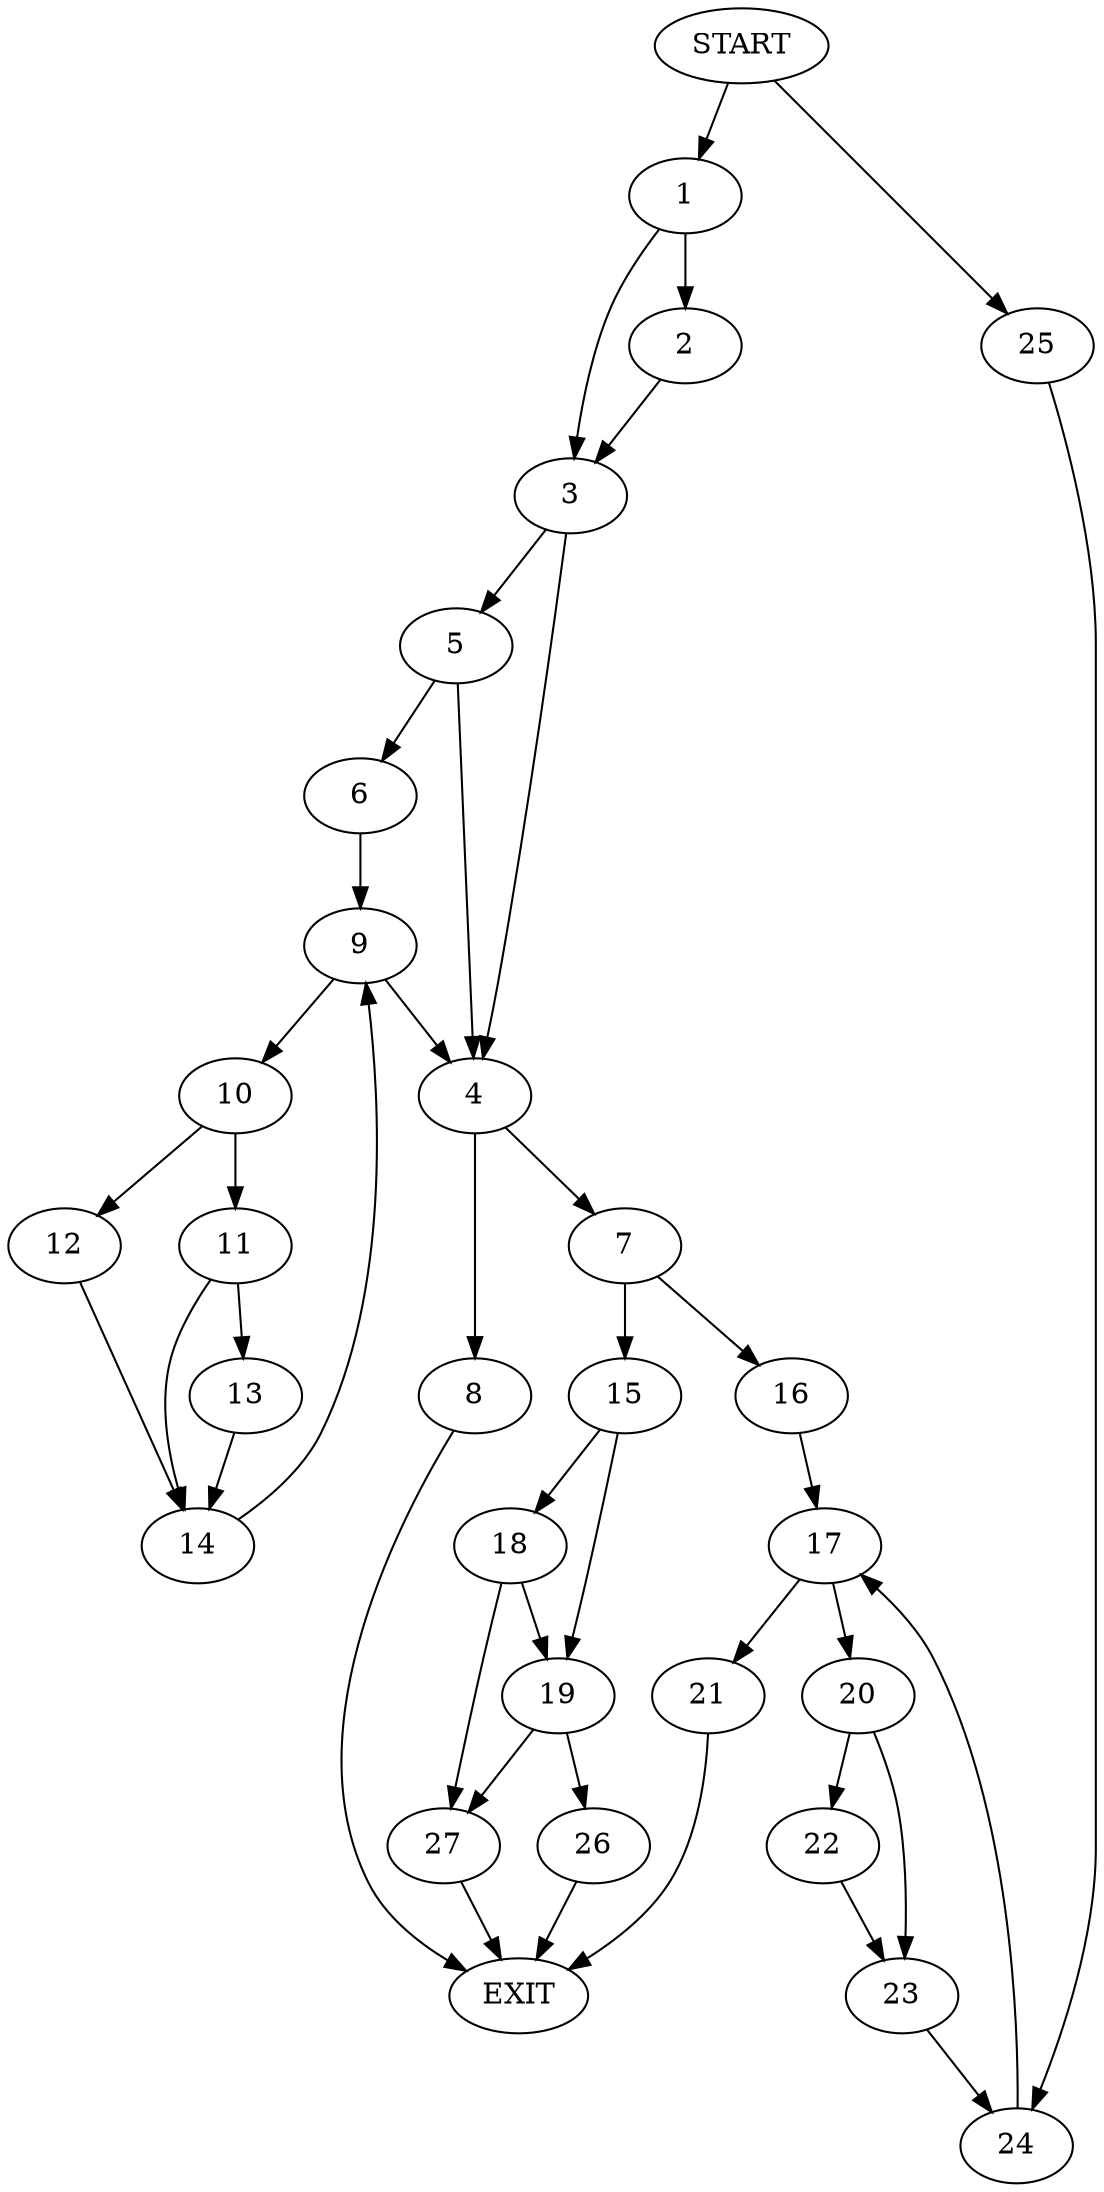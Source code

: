 digraph {
0 [label="START"]
28 [label="EXIT"]
0 -> 1
1 -> 2
1 -> 3
2 -> 3
3 -> 4
3 -> 5
5 -> 4
5 -> 6
4 -> 7
4 -> 8
6 -> 9
9 -> 4
9 -> 10
10 -> 11
10 -> 12
11 -> 13
11 -> 14
12 -> 14
14 -> 9
13 -> 14
8 -> 28
7 -> 15
7 -> 16
16 -> 17
15 -> 18
15 -> 19
17 -> 20
17 -> 21
21 -> 28
20 -> 22
20 -> 23
22 -> 23
23 -> 24
24 -> 17
0 -> 25
25 -> 24
19 -> 26
19 -> 27
18 -> 27
18 -> 19
27 -> 28
26 -> 28
}
